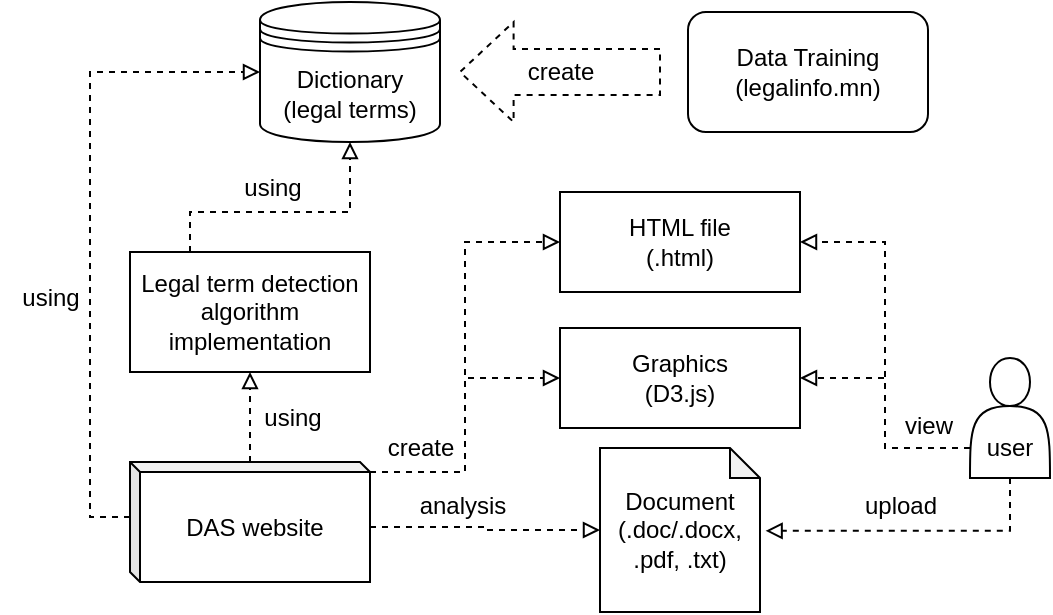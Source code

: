 <mxfile version="21.2.3" type="github">
  <diagram name="Page-1" id="9uIH1SKXsFeyWn5DoPZV">
    <mxGraphModel dx="1050" dy="541" grid="1" gridSize="10" guides="1" tooltips="1" connect="1" arrows="1" fold="1" page="1" pageScale="1" pageWidth="850" pageHeight="1100" math="0" shadow="0">
      <root>
        <mxCell id="0" />
        <mxCell id="1" parent="0" />
        <mxCell id="Hik7r06IsyhoSPiPFrqZ-5" value="Data Training&lt;br style=&quot;border-color: var(--border-color);&quot;&gt;(legalinfo.mn)" style="rounded=1;whiteSpace=wrap;html=1;" vertex="1" parent="1">
          <mxGeometry x="384" y="45" width="120" height="60" as="geometry" />
        </mxCell>
        <mxCell id="Hik7r06IsyhoSPiPFrqZ-8" style="edgeStyle=orthogonalEdgeStyle;rounded=0;orthogonalLoop=1;jettySize=auto;html=1;exitX=0.25;exitY=0;exitDx=0;exitDy=0;entryX=0.5;entryY=1;entryDx=0;entryDy=0;dashed=1;endArrow=block;endFill=0;" edge="1" parent="1" source="Hik7r06IsyhoSPiPFrqZ-7" target="Hik7r06IsyhoSPiPFrqZ-40">
          <mxGeometry relative="1" as="geometry">
            <mxPoint x="210" y="105" as="targetPoint" />
            <Array as="points">
              <mxPoint x="135" y="145" />
              <mxPoint x="215" y="145" />
            </Array>
          </mxGeometry>
        </mxCell>
        <mxCell id="Hik7r06IsyhoSPiPFrqZ-7" value="Legal term detection algorithm&lt;br&gt;implementation" style="rounded=0;whiteSpace=wrap;html=1;" vertex="1" parent="1">
          <mxGeometry x="105" y="165" width="120" height="60" as="geometry" />
        </mxCell>
        <mxCell id="Hik7r06IsyhoSPiPFrqZ-9" value="using" style="text;html=1;align=center;verticalAlign=middle;resizable=0;points=[];autosize=1;strokeColor=none;fillColor=none;" vertex="1" parent="1">
          <mxGeometry x="151" y="118" width="50" height="30" as="geometry" />
        </mxCell>
        <mxCell id="Hik7r06IsyhoSPiPFrqZ-28" style="edgeStyle=orthogonalEdgeStyle;rounded=0;orthogonalLoop=1;jettySize=auto;html=1;entryX=0.5;entryY=1;entryDx=0;entryDy=0;dashed=1;endArrow=block;endFill=0;" edge="1" parent="1" source="Hik7r06IsyhoSPiPFrqZ-10" target="Hik7r06IsyhoSPiPFrqZ-7">
          <mxGeometry relative="1" as="geometry" />
        </mxCell>
        <mxCell id="Hik7r06IsyhoSPiPFrqZ-30" style="edgeStyle=orthogonalEdgeStyle;rounded=0;orthogonalLoop=1;jettySize=auto;html=1;exitX=0;exitY=0;exitDx=120;exitDy=32.5;exitPerimeter=0;dashed=1;endArrow=block;endFill=0;entryX=0;entryY=0.5;entryDx=0;entryDy=0;entryPerimeter=0;" edge="1" parent="1" source="Hik7r06IsyhoSPiPFrqZ-10" target="Hik7r06IsyhoSPiPFrqZ-45">
          <mxGeometry relative="1" as="geometry">
            <mxPoint x="320" y="303" as="targetPoint" />
          </mxGeometry>
        </mxCell>
        <mxCell id="Hik7r06IsyhoSPiPFrqZ-32" style="edgeStyle=orthogonalEdgeStyle;rounded=0;orthogonalLoop=1;jettySize=auto;html=1;exitX=0;exitY=0;exitDx=120;exitDy=5;exitPerimeter=0;entryX=0;entryY=0.5;entryDx=0;entryDy=0;dashed=1;endArrow=block;endFill=0;" edge="1" parent="1" source="Hik7r06IsyhoSPiPFrqZ-10" target="Hik7r06IsyhoSPiPFrqZ-27">
          <mxGeometry relative="1" as="geometry" />
        </mxCell>
        <mxCell id="Hik7r06IsyhoSPiPFrqZ-38" style="edgeStyle=orthogonalEdgeStyle;rounded=0;orthogonalLoop=1;jettySize=auto;html=1;exitX=0;exitY=0;exitDx=0;exitDy=27.5;exitPerimeter=0;entryX=0;entryY=0.5;entryDx=0;entryDy=0;dashed=1;endArrow=block;endFill=0;" edge="1" parent="1" source="Hik7r06IsyhoSPiPFrqZ-10" target="Hik7r06IsyhoSPiPFrqZ-40">
          <mxGeometry relative="1" as="geometry">
            <mxPoint x="150" y="75" as="targetPoint" />
          </mxGeometry>
        </mxCell>
        <mxCell id="Hik7r06IsyhoSPiPFrqZ-43" style="edgeStyle=orthogonalEdgeStyle;rounded=0;orthogonalLoop=1;jettySize=auto;html=1;exitX=0;exitY=0;exitDx=120;exitDy=5;exitPerimeter=0;entryX=0;entryY=0.5;entryDx=0;entryDy=0;endArrow=block;endFill=0;dashed=1;" edge="1" parent="1" source="Hik7r06IsyhoSPiPFrqZ-10" target="Hik7r06IsyhoSPiPFrqZ-41">
          <mxGeometry relative="1" as="geometry" />
        </mxCell>
        <mxCell id="Hik7r06IsyhoSPiPFrqZ-10" value="DAS website" style="shape=cube;whiteSpace=wrap;html=1;boundedLbl=1;backgroundOutline=1;darkOpacity=0.05;darkOpacity2=0.1;size=5;" vertex="1" parent="1">
          <mxGeometry x="105" y="270" width="120" height="60" as="geometry" />
        </mxCell>
        <mxCell id="Hik7r06IsyhoSPiPFrqZ-34" style="edgeStyle=orthogonalEdgeStyle;rounded=0;orthogonalLoop=1;jettySize=auto;html=1;exitX=0;exitY=0.75;exitDx=0;exitDy=0;entryX=1;entryY=0.5;entryDx=0;entryDy=0;dashed=1;endArrow=block;endFill=0;" edge="1" parent="1" source="Hik7r06IsyhoSPiPFrqZ-19" target="Hik7r06IsyhoSPiPFrqZ-27">
          <mxGeometry relative="1" as="geometry" />
        </mxCell>
        <mxCell id="Hik7r06IsyhoSPiPFrqZ-35" style="edgeStyle=orthogonalEdgeStyle;rounded=0;orthogonalLoop=1;jettySize=auto;html=1;exitX=0.5;exitY=1;exitDx=0;exitDy=0;entryX=1.035;entryY=0.505;entryDx=0;entryDy=0;dashed=1;endArrow=block;endFill=0;entryPerimeter=0;" edge="1" parent="1" source="Hik7r06IsyhoSPiPFrqZ-19" target="Hik7r06IsyhoSPiPFrqZ-45">
          <mxGeometry relative="1" as="geometry">
            <mxPoint x="440" y="303" as="targetPoint" />
          </mxGeometry>
        </mxCell>
        <mxCell id="Hik7r06IsyhoSPiPFrqZ-44" style="edgeStyle=orthogonalEdgeStyle;rounded=0;orthogonalLoop=1;jettySize=auto;html=1;exitX=0;exitY=0.75;exitDx=0;exitDy=0;entryX=1;entryY=0.5;entryDx=0;entryDy=0;dashed=1;endArrow=block;endFill=0;" edge="1" parent="1" source="Hik7r06IsyhoSPiPFrqZ-19" target="Hik7r06IsyhoSPiPFrqZ-41">
          <mxGeometry relative="1" as="geometry" />
        </mxCell>
        <mxCell id="Hik7r06IsyhoSPiPFrqZ-19" value="&lt;br&gt;&lt;br&gt;user" style="shape=actor;whiteSpace=wrap;html=1;" vertex="1" parent="1">
          <mxGeometry x="525" y="218" width="40" height="60" as="geometry" />
        </mxCell>
        <mxCell id="Hik7r06IsyhoSPiPFrqZ-25" value="create" style="html=1;shadow=0;dashed=1;align=center;verticalAlign=middle;shape=mxgraph.arrows2.arrow;dy=0.54;dx=26.8;flipH=1;notch=0;" vertex="1" parent="1">
          <mxGeometry x="270" y="50" width="100" height="50" as="geometry" />
        </mxCell>
        <mxCell id="Hik7r06IsyhoSPiPFrqZ-27" value="HTML file&lt;br&gt;(.html)" style="rounded=0;whiteSpace=wrap;html=1;" vertex="1" parent="1">
          <mxGeometry x="320" y="135" width="120" height="50" as="geometry" />
        </mxCell>
        <mxCell id="Hik7r06IsyhoSPiPFrqZ-29" value="using" style="text;html=1;align=center;verticalAlign=middle;resizable=0;points=[];autosize=1;strokeColor=none;fillColor=none;" vertex="1" parent="1">
          <mxGeometry x="161" y="233" width="50" height="30" as="geometry" />
        </mxCell>
        <mxCell id="Hik7r06IsyhoSPiPFrqZ-31" value="analysis" style="text;html=1;align=center;verticalAlign=middle;resizable=0;points=[];autosize=1;strokeColor=none;fillColor=none;" vertex="1" parent="1">
          <mxGeometry x="236" y="277" width="70" height="30" as="geometry" />
        </mxCell>
        <mxCell id="Hik7r06IsyhoSPiPFrqZ-33" value="create" style="text;html=1;align=center;verticalAlign=middle;resizable=0;points=[];autosize=1;strokeColor=none;fillColor=none;" vertex="1" parent="1">
          <mxGeometry x="220" y="248" width="60" height="30" as="geometry" />
        </mxCell>
        <mxCell id="Hik7r06IsyhoSPiPFrqZ-36" value="upload" style="text;html=1;align=center;verticalAlign=middle;resizable=0;points=[];autosize=1;strokeColor=none;fillColor=none;" vertex="1" parent="1">
          <mxGeometry x="460" y="277" width="60" height="30" as="geometry" />
        </mxCell>
        <mxCell id="Hik7r06IsyhoSPiPFrqZ-37" value="view" style="text;html=1;align=center;verticalAlign=middle;resizable=0;points=[];autosize=1;strokeColor=none;fillColor=none;" vertex="1" parent="1">
          <mxGeometry x="479" y="237" width="50" height="30" as="geometry" />
        </mxCell>
        <mxCell id="Hik7r06IsyhoSPiPFrqZ-39" value="using" style="text;html=1;align=center;verticalAlign=middle;resizable=0;points=[];autosize=1;strokeColor=none;fillColor=none;" vertex="1" parent="1">
          <mxGeometry x="40" y="173" width="50" height="30" as="geometry" />
        </mxCell>
        <mxCell id="Hik7r06IsyhoSPiPFrqZ-40" value="Dictionary&lt;br style=&quot;border-color: var(--border-color);&quot;&gt;(legal terms)" style="shape=datastore;whiteSpace=wrap;html=1;" vertex="1" parent="1">
          <mxGeometry x="170" y="40" width="90" height="70" as="geometry" />
        </mxCell>
        <mxCell id="Hik7r06IsyhoSPiPFrqZ-41" value="Graphics&lt;br&gt;(D3.js)" style="rounded=0;whiteSpace=wrap;html=1;" vertex="1" parent="1">
          <mxGeometry x="320" y="203" width="120" height="50" as="geometry" />
        </mxCell>
        <mxCell id="Hik7r06IsyhoSPiPFrqZ-45" value="Document&lt;br style=&quot;border-color: var(--border-color);&quot;&gt;(.doc/.docx, .pdf, .txt)" style="shape=note;whiteSpace=wrap;html=1;backgroundOutline=1;darkOpacity=0.05;size=15;" vertex="1" parent="1">
          <mxGeometry x="340" y="263" width="80" height="82" as="geometry" />
        </mxCell>
      </root>
    </mxGraphModel>
  </diagram>
</mxfile>
